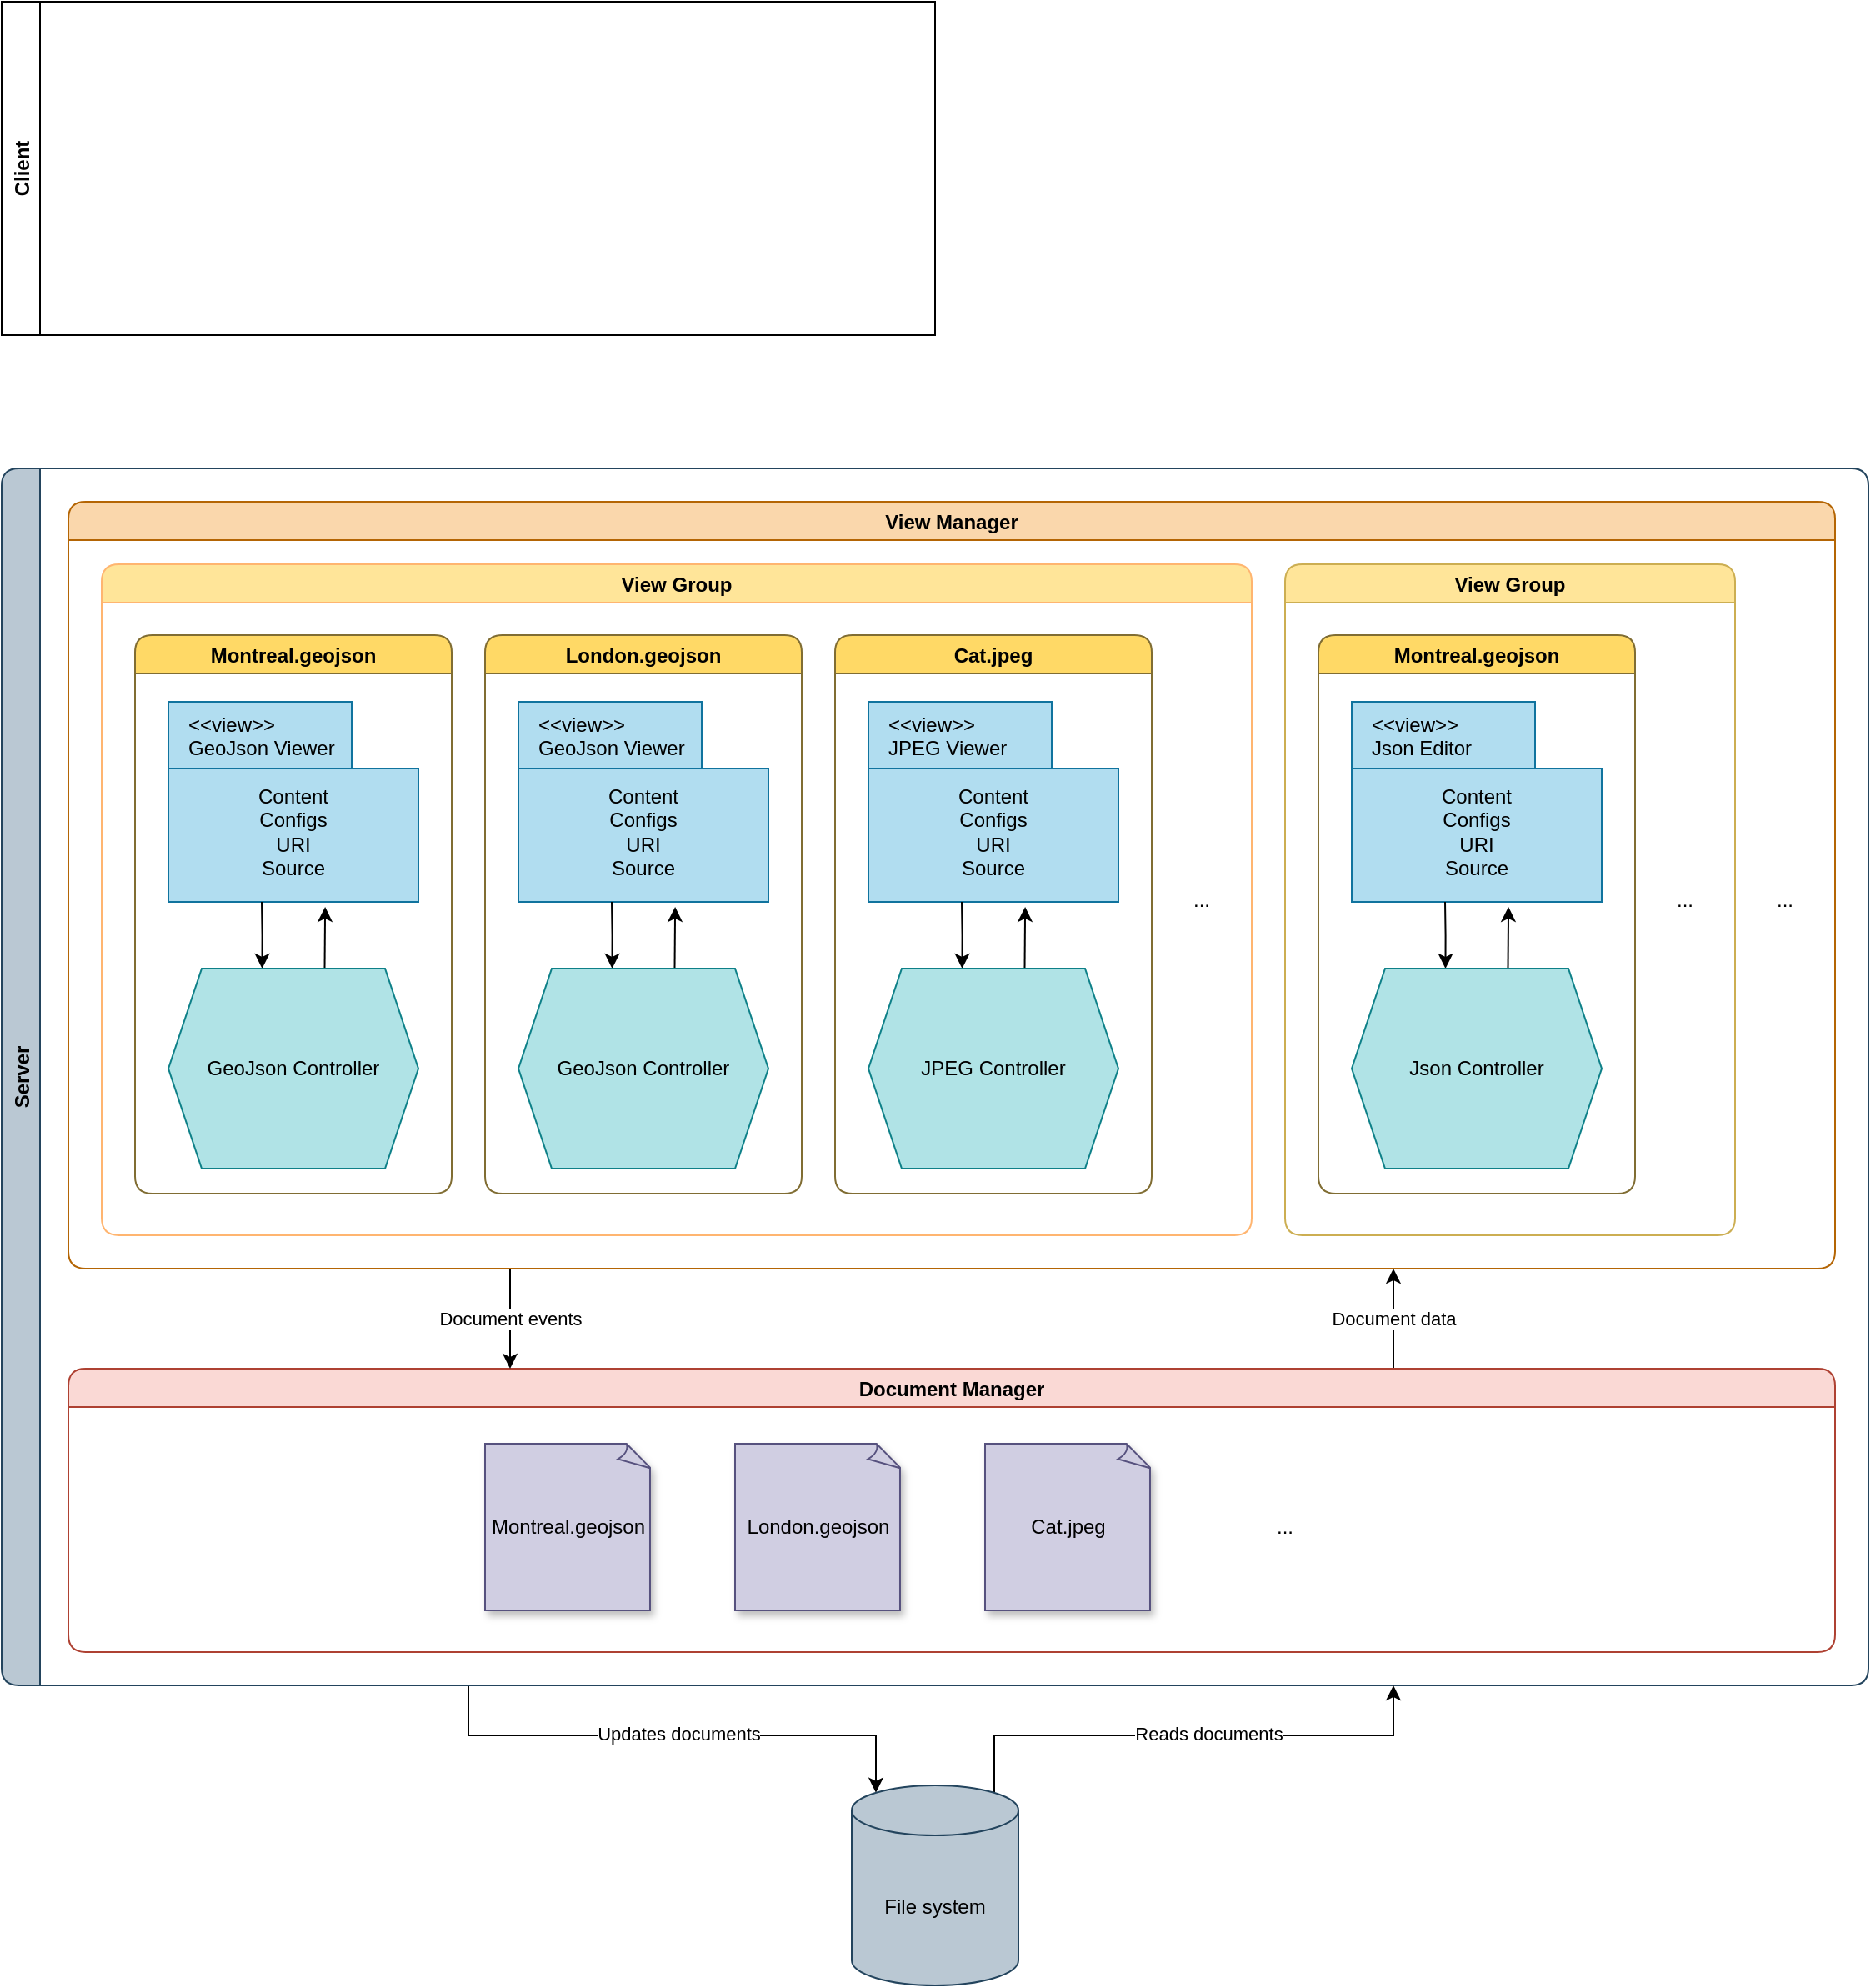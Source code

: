 <mxfile version="20.2.3" type="github">
  <diagram id="-Ug2wohR3drrXLd8aFfp" name="Page-1">
    <mxGraphModel dx="1198" dy="885" grid="1" gridSize="10" guides="1" tooltips="1" connect="1" arrows="1" fold="1" page="1" pageScale="1" pageWidth="850" pageHeight="1100" math="0" shadow="0">
      <root>
        <mxCell id="0" />
        <mxCell id="1" parent="0" />
        <mxCell id="j7DvqM1_xKKn_GZB0Q8j-1" value="Client" style="swimlane;horizontal=0;" vertex="1" parent="1">
          <mxGeometry x="320" y="230" width="560" height="200" as="geometry" />
        </mxCell>
        <mxCell id="j7DvqM1_xKKn_GZB0Q8j-68" style="edgeStyle=orthogonalEdgeStyle;rounded=0;orthogonalLoop=1;jettySize=auto;html=1;entryX=0.145;entryY=0;entryDx=0;entryDy=4.35;entryPerimeter=0;startArrow=none;startFill=0;endArrow=classic;endFill=1;" edge="1" parent="1" target="j7DvqM1_xKKn_GZB0Q8j-67">
          <mxGeometry relative="1" as="geometry">
            <mxPoint x="600" y="1240" as="sourcePoint" />
            <Array as="points">
              <mxPoint x="600" y="1270" />
              <mxPoint x="845" y="1270" />
            </Array>
          </mxGeometry>
        </mxCell>
        <mxCell id="j7DvqM1_xKKn_GZB0Q8j-72" value="Updates documents" style="edgeLabel;html=1;align=center;verticalAlign=middle;resizable=0;points=[];" vertex="1" connectable="0" parent="j7DvqM1_xKKn_GZB0Q8j-68">
          <mxGeometry x="0.011" y="1" relative="1" as="geometry">
            <mxPoint as="offset" />
          </mxGeometry>
        </mxCell>
        <mxCell id="j7DvqM1_xKKn_GZB0Q8j-2" value="Server" style="swimlane;horizontal=0;fillColor=#bac8d3;strokeColor=#23445d;rounded=1;" vertex="1" parent="1">
          <mxGeometry x="320" y="510" width="1120" height="730" as="geometry" />
        </mxCell>
        <mxCell id="j7DvqM1_xKKn_GZB0Q8j-66" style="edgeStyle=orthogonalEdgeStyle;rounded=0;orthogonalLoop=1;jettySize=auto;html=1;exitX=0.75;exitY=0;exitDx=0;exitDy=0;entryX=0.75;entryY=1;entryDx=0;entryDy=0;startArrow=none;startFill=0;endArrow=classic;endFill=1;" edge="1" parent="j7DvqM1_xKKn_GZB0Q8j-2" source="j7DvqM1_xKKn_GZB0Q8j-7" target="j7DvqM1_xKKn_GZB0Q8j-6">
          <mxGeometry relative="1" as="geometry" />
        </mxCell>
        <mxCell id="j7DvqM1_xKKn_GZB0Q8j-71" value="Document data" style="edgeLabel;html=1;align=center;verticalAlign=middle;resizable=0;points=[];" vertex="1" connectable="0" parent="j7DvqM1_xKKn_GZB0Q8j-66">
          <mxGeometry x="0.247" relative="1" as="geometry">
            <mxPoint y="7" as="offset" />
          </mxGeometry>
        </mxCell>
        <mxCell id="j7DvqM1_xKKn_GZB0Q8j-7" value="Document Manager" style="swimlane;fillColor=#fad9d5;strokeColor=#ae4132;rounded=1;" vertex="1" parent="j7DvqM1_xKKn_GZB0Q8j-2">
          <mxGeometry x="40" y="540" width="1060" height="170" as="geometry" />
        </mxCell>
        <mxCell id="j7DvqM1_xKKn_GZB0Q8j-62" value="Montreal.geojson" style="whiteSpace=wrap;html=1;shape=mxgraph.basic.document;fillColor=#d0cee2;strokeColor=#56517e;shadow=1;" vertex="1" parent="j7DvqM1_xKKn_GZB0Q8j-7">
          <mxGeometry x="250" y="45" width="100" height="100" as="geometry" />
        </mxCell>
        <mxCell id="j7DvqM1_xKKn_GZB0Q8j-63" value="London.geojson" style="whiteSpace=wrap;html=1;shape=mxgraph.basic.document;fillColor=#d0cee2;strokeColor=#56517e;shadow=1;" vertex="1" parent="j7DvqM1_xKKn_GZB0Q8j-7">
          <mxGeometry x="400" y="45" width="100" height="100" as="geometry" />
        </mxCell>
        <mxCell id="j7DvqM1_xKKn_GZB0Q8j-64" value="Cat.jpeg" style="whiteSpace=wrap;html=1;shape=mxgraph.basic.document;fillColor=#d0cee2;strokeColor=#56517e;shadow=1;" vertex="1" parent="j7DvqM1_xKKn_GZB0Q8j-7">
          <mxGeometry x="550" y="45" width="100" height="100" as="geometry" />
        </mxCell>
        <mxCell id="j7DvqM1_xKKn_GZB0Q8j-70" value="..." style="text;html=1;strokeColor=none;fillColor=none;align=center;verticalAlign=middle;whiteSpace=wrap;rounded=0;" vertex="1" parent="j7DvqM1_xKKn_GZB0Q8j-7">
          <mxGeometry x="700" y="80" width="60" height="30" as="geometry" />
        </mxCell>
        <mxCell id="j7DvqM1_xKKn_GZB0Q8j-65" value="Document events" style="edgeStyle=orthogonalEdgeStyle;rounded=0;orthogonalLoop=1;jettySize=auto;html=1;exitX=0.25;exitY=1;exitDx=0;exitDy=0;entryX=0.25;entryY=0;entryDx=0;entryDy=0;startArrow=none;startFill=0;endArrow=classic;endFill=1;" edge="1" parent="j7DvqM1_xKKn_GZB0Q8j-2" source="j7DvqM1_xKKn_GZB0Q8j-6" target="j7DvqM1_xKKn_GZB0Q8j-7">
          <mxGeometry relative="1" as="geometry" />
        </mxCell>
        <mxCell id="j7DvqM1_xKKn_GZB0Q8j-6" value="View Manager" style="swimlane;fillColor=#fad7ac;strokeColor=#b46504;rounded=1;" vertex="1" parent="j7DvqM1_xKKn_GZB0Q8j-2">
          <mxGeometry x="40" y="20" width="1060" height="460" as="geometry" />
        </mxCell>
        <mxCell id="j7DvqM1_xKKn_GZB0Q8j-11" value="View Group" style="swimlane;fillColor=#FFE599;strokeColor=#FFB570;rounded=1;shadow=0;glass=0;" vertex="1" parent="j7DvqM1_xKKn_GZB0Q8j-6">
          <mxGeometry x="20" y="37.5" width="690" height="402.5" as="geometry" />
        </mxCell>
        <mxCell id="j7DvqM1_xKKn_GZB0Q8j-13" value="Montreal.geojson" style="swimlane;fillColor=#FFD966;strokeColor=#806d33;rounded=1;" vertex="1" parent="j7DvqM1_xKKn_GZB0Q8j-11">
          <mxGeometry x="20" y="42.5" width="190" height="335" as="geometry" />
        </mxCell>
        <mxCell id="j7DvqM1_xKKn_GZB0Q8j-14" value="&amp;lt;&amp;lt;view&amp;gt;&amp;gt;&lt;br&gt;GeoJson Viewer" style="shape=folder;html=1;tabWidth=110;tabHeight=40;tabPosition=left;align=left;verticalAlign=top;spacingLeft=10;whiteSpace=wrap;fillColor=#b1ddf0;strokeColor=#10739e;" vertex="1" parent="j7DvqM1_xKKn_GZB0Q8j-13">
          <mxGeometry x="20" y="40" width="150" height="120" as="geometry" />
        </mxCell>
        <mxCell id="j7DvqM1_xKKn_GZB0Q8j-17" style="edgeStyle=orthogonalEdgeStyle;rounded=0;orthogonalLoop=1;jettySize=auto;html=1;exitX=0.625;exitY=0;exitDx=0;exitDy=0;entryX=0.627;entryY=1.025;entryDx=0;entryDy=0;entryPerimeter=0;" edge="1" parent="j7DvqM1_xKKn_GZB0Q8j-13" source="j7DvqM1_xKKn_GZB0Q8j-16" target="j7DvqM1_xKKn_GZB0Q8j-14">
          <mxGeometry relative="1" as="geometry" />
        </mxCell>
        <mxCell id="j7DvqM1_xKKn_GZB0Q8j-18" style="edgeStyle=orthogonalEdgeStyle;rounded=0;orthogonalLoop=1;jettySize=auto;html=1;exitX=0.375;exitY=0;exitDx=0;exitDy=0;endArrow=none;endFill=0;startArrow=classic;startFill=1;" edge="1" parent="j7DvqM1_xKKn_GZB0Q8j-13" source="j7DvqM1_xKKn_GZB0Q8j-16">
          <mxGeometry relative="1" as="geometry">
            <mxPoint x="76" y="160" as="targetPoint" />
          </mxGeometry>
        </mxCell>
        <mxCell id="j7DvqM1_xKKn_GZB0Q8j-16" value="GeoJson Controller" style="shape=hexagon;perimeter=hexagonPerimeter2;whiteSpace=wrap;html=1;fixedSize=1;fillColor=#b0e3e6;strokeColor=#0e8088;" vertex="1" parent="j7DvqM1_xKKn_GZB0Q8j-13">
          <mxGeometry x="20" y="200" width="150" height="120" as="geometry" />
        </mxCell>
        <mxCell id="j7DvqM1_xKKn_GZB0Q8j-25" value="Content&lt;br&gt;Configs&lt;br&gt;URI&lt;br&gt;Source" style="text;html=1;strokeColor=none;fillColor=none;align=center;verticalAlign=middle;whiteSpace=wrap;rounded=0;" vertex="1" parent="j7DvqM1_xKKn_GZB0Q8j-13">
          <mxGeometry x="30" y="85" width="130" height="65" as="geometry" />
        </mxCell>
        <mxCell id="j7DvqM1_xKKn_GZB0Q8j-26" value="London.geojson" style="swimlane;fillColor=#FFD966;strokeColor=#806d33;rounded=1;" vertex="1" parent="j7DvqM1_xKKn_GZB0Q8j-11">
          <mxGeometry x="230" y="42.5" width="190" height="335" as="geometry" />
        </mxCell>
        <mxCell id="j7DvqM1_xKKn_GZB0Q8j-27" value="&amp;lt;&amp;lt;view&amp;gt;&amp;gt;&lt;br&gt;GeoJson Viewer" style="shape=folder;html=1;tabWidth=110;tabHeight=40;tabPosition=left;align=left;verticalAlign=top;spacingLeft=10;whiteSpace=wrap;fillColor=#b1ddf0;strokeColor=#10739e;" vertex="1" parent="j7DvqM1_xKKn_GZB0Q8j-26">
          <mxGeometry x="20" y="40" width="150" height="120" as="geometry" />
        </mxCell>
        <mxCell id="j7DvqM1_xKKn_GZB0Q8j-28" style="edgeStyle=orthogonalEdgeStyle;rounded=0;orthogonalLoop=1;jettySize=auto;html=1;exitX=0.625;exitY=0;exitDx=0;exitDy=0;entryX=0.627;entryY=1.025;entryDx=0;entryDy=0;entryPerimeter=0;" edge="1" parent="j7DvqM1_xKKn_GZB0Q8j-26" source="j7DvqM1_xKKn_GZB0Q8j-30" target="j7DvqM1_xKKn_GZB0Q8j-27">
          <mxGeometry relative="1" as="geometry" />
        </mxCell>
        <mxCell id="j7DvqM1_xKKn_GZB0Q8j-29" style="edgeStyle=orthogonalEdgeStyle;rounded=0;orthogonalLoop=1;jettySize=auto;html=1;exitX=0.375;exitY=0;exitDx=0;exitDy=0;endArrow=none;endFill=0;startArrow=classic;startFill=1;" edge="1" parent="j7DvqM1_xKKn_GZB0Q8j-26" source="j7DvqM1_xKKn_GZB0Q8j-30">
          <mxGeometry relative="1" as="geometry">
            <mxPoint x="76" y="160" as="targetPoint" />
          </mxGeometry>
        </mxCell>
        <mxCell id="j7DvqM1_xKKn_GZB0Q8j-30" value="GeoJson Controller" style="shape=hexagon;perimeter=hexagonPerimeter2;whiteSpace=wrap;html=1;fixedSize=1;fillColor=#b0e3e6;strokeColor=#0e8088;" vertex="1" parent="j7DvqM1_xKKn_GZB0Q8j-26">
          <mxGeometry x="20" y="200" width="150" height="120" as="geometry" />
        </mxCell>
        <mxCell id="j7DvqM1_xKKn_GZB0Q8j-31" value="Content&lt;br&gt;Configs&lt;br&gt;URI&lt;br&gt;Source" style="text;html=1;strokeColor=none;fillColor=none;align=center;verticalAlign=middle;whiteSpace=wrap;rounded=0;" vertex="1" parent="j7DvqM1_xKKn_GZB0Q8j-26">
          <mxGeometry x="30" y="85" width="130" height="65" as="geometry" />
        </mxCell>
        <mxCell id="j7DvqM1_xKKn_GZB0Q8j-32" value="Cat.jpeg" style="swimlane;fillColor=#FFD966;strokeColor=#806d33;rounded=1;" vertex="1" parent="j7DvqM1_xKKn_GZB0Q8j-11">
          <mxGeometry x="440" y="42.5" width="190" height="335" as="geometry" />
        </mxCell>
        <mxCell id="j7DvqM1_xKKn_GZB0Q8j-33" value="&amp;lt;&amp;lt;view&amp;gt;&amp;gt;&lt;br&gt;JPEG Viewer" style="shape=folder;html=1;tabWidth=110;tabHeight=40;tabPosition=left;align=left;verticalAlign=top;spacingLeft=10;whiteSpace=wrap;fillColor=#b1ddf0;strokeColor=#10739e;" vertex="1" parent="j7DvqM1_xKKn_GZB0Q8j-32">
          <mxGeometry x="20" y="40" width="150" height="120" as="geometry" />
        </mxCell>
        <mxCell id="j7DvqM1_xKKn_GZB0Q8j-34" style="edgeStyle=orthogonalEdgeStyle;rounded=0;orthogonalLoop=1;jettySize=auto;html=1;exitX=0.625;exitY=0;exitDx=0;exitDy=0;entryX=0.627;entryY=1.025;entryDx=0;entryDy=0;entryPerimeter=0;" edge="1" parent="j7DvqM1_xKKn_GZB0Q8j-32" source="j7DvqM1_xKKn_GZB0Q8j-36" target="j7DvqM1_xKKn_GZB0Q8j-33">
          <mxGeometry relative="1" as="geometry" />
        </mxCell>
        <mxCell id="j7DvqM1_xKKn_GZB0Q8j-35" style="edgeStyle=orthogonalEdgeStyle;rounded=0;orthogonalLoop=1;jettySize=auto;html=1;exitX=0.375;exitY=0;exitDx=0;exitDy=0;endArrow=none;endFill=0;startArrow=classic;startFill=1;" edge="1" parent="j7DvqM1_xKKn_GZB0Q8j-32" source="j7DvqM1_xKKn_GZB0Q8j-36">
          <mxGeometry relative="1" as="geometry">
            <mxPoint x="76" y="160" as="targetPoint" />
          </mxGeometry>
        </mxCell>
        <mxCell id="j7DvqM1_xKKn_GZB0Q8j-36" value="JPEG Controller" style="shape=hexagon;perimeter=hexagonPerimeter2;whiteSpace=wrap;html=1;fixedSize=1;fillColor=#b0e3e6;strokeColor=#0e8088;" vertex="1" parent="j7DvqM1_xKKn_GZB0Q8j-32">
          <mxGeometry x="20" y="200" width="150" height="120" as="geometry" />
        </mxCell>
        <mxCell id="j7DvqM1_xKKn_GZB0Q8j-37" value="Content&lt;br&gt;Configs&lt;br&gt;URI&lt;br&gt;Source" style="text;html=1;strokeColor=none;fillColor=none;align=center;verticalAlign=middle;whiteSpace=wrap;rounded=0;" vertex="1" parent="j7DvqM1_xKKn_GZB0Q8j-32">
          <mxGeometry x="30" y="85" width="130" height="65" as="geometry" />
        </mxCell>
        <mxCell id="j7DvqM1_xKKn_GZB0Q8j-61" value="..." style="text;html=1;strokeColor=none;fillColor=none;align=center;verticalAlign=middle;whiteSpace=wrap;rounded=0;" vertex="1" parent="j7DvqM1_xKKn_GZB0Q8j-11">
          <mxGeometry x="630" y="186.25" width="60" height="30" as="geometry" />
        </mxCell>
        <mxCell id="j7DvqM1_xKKn_GZB0Q8j-38" value="View Group" style="swimlane;fillColor=#FFE599;strokeColor=#ccae52;rounded=1;shadow=0;glass=0;" vertex="1" parent="j7DvqM1_xKKn_GZB0Q8j-6">
          <mxGeometry x="730" y="37.5" width="270" height="402.5" as="geometry" />
        </mxCell>
        <mxCell id="j7DvqM1_xKKn_GZB0Q8j-39" value="Montreal.geojson" style="swimlane;fillColor=#FFD966;strokeColor=#806d33;rounded=1;" vertex="1" parent="j7DvqM1_xKKn_GZB0Q8j-38">
          <mxGeometry x="20" y="42.5" width="190" height="335" as="geometry" />
        </mxCell>
        <mxCell id="j7DvqM1_xKKn_GZB0Q8j-40" value="&amp;lt;&amp;lt;view&amp;gt;&amp;gt;&lt;br&gt;Json Editor" style="shape=folder;html=1;tabWidth=110;tabHeight=40;tabPosition=left;align=left;verticalAlign=top;spacingLeft=10;whiteSpace=wrap;fillColor=#b1ddf0;strokeColor=#10739e;" vertex="1" parent="j7DvqM1_xKKn_GZB0Q8j-39">
          <mxGeometry x="20" y="40" width="150" height="120" as="geometry" />
        </mxCell>
        <mxCell id="j7DvqM1_xKKn_GZB0Q8j-41" style="edgeStyle=orthogonalEdgeStyle;rounded=0;orthogonalLoop=1;jettySize=auto;html=1;exitX=0.625;exitY=0;exitDx=0;exitDy=0;entryX=0.627;entryY=1.025;entryDx=0;entryDy=0;entryPerimeter=0;" edge="1" parent="j7DvqM1_xKKn_GZB0Q8j-39" source="j7DvqM1_xKKn_GZB0Q8j-43" target="j7DvqM1_xKKn_GZB0Q8j-40">
          <mxGeometry relative="1" as="geometry" />
        </mxCell>
        <mxCell id="j7DvqM1_xKKn_GZB0Q8j-42" style="edgeStyle=orthogonalEdgeStyle;rounded=0;orthogonalLoop=1;jettySize=auto;html=1;exitX=0.375;exitY=0;exitDx=0;exitDy=0;endArrow=none;endFill=0;startArrow=classic;startFill=1;" edge="1" parent="j7DvqM1_xKKn_GZB0Q8j-39" source="j7DvqM1_xKKn_GZB0Q8j-43">
          <mxGeometry relative="1" as="geometry">
            <mxPoint x="76" y="160" as="targetPoint" />
          </mxGeometry>
        </mxCell>
        <mxCell id="j7DvqM1_xKKn_GZB0Q8j-43" value="Json Controller" style="shape=hexagon;perimeter=hexagonPerimeter2;whiteSpace=wrap;html=1;fixedSize=1;fillColor=#b0e3e6;strokeColor=#0e8088;" vertex="1" parent="j7DvqM1_xKKn_GZB0Q8j-39">
          <mxGeometry x="20" y="200" width="150" height="120" as="geometry" />
        </mxCell>
        <mxCell id="j7DvqM1_xKKn_GZB0Q8j-44" value="Content&lt;br&gt;Configs&lt;br&gt;URI&lt;br&gt;Source" style="text;html=1;strokeColor=none;fillColor=none;align=center;verticalAlign=middle;whiteSpace=wrap;rounded=0;" vertex="1" parent="j7DvqM1_xKKn_GZB0Q8j-39">
          <mxGeometry x="30" y="85" width="130" height="65" as="geometry" />
        </mxCell>
        <mxCell id="j7DvqM1_xKKn_GZB0Q8j-57" value="..." style="text;html=1;strokeColor=none;fillColor=none;align=center;verticalAlign=middle;whiteSpace=wrap;rounded=0;" vertex="1" parent="j7DvqM1_xKKn_GZB0Q8j-38">
          <mxGeometry x="210" y="186.25" width="60" height="30" as="geometry" />
        </mxCell>
        <mxCell id="j7DvqM1_xKKn_GZB0Q8j-58" value="..." style="text;html=1;strokeColor=none;fillColor=none;align=center;verticalAlign=middle;whiteSpace=wrap;rounded=0;" vertex="1" parent="j7DvqM1_xKKn_GZB0Q8j-6">
          <mxGeometry x="1000" y="223.75" width="60" height="30" as="geometry" />
        </mxCell>
        <mxCell id="j7DvqM1_xKKn_GZB0Q8j-69" style="edgeStyle=orthogonalEdgeStyle;rounded=0;orthogonalLoop=1;jettySize=auto;html=1;exitX=0.855;exitY=0;exitDx=0;exitDy=4.35;exitPerimeter=0;startArrow=none;startFill=0;endArrow=classic;endFill=1;" edge="1" parent="1" source="j7DvqM1_xKKn_GZB0Q8j-67">
          <mxGeometry relative="1" as="geometry">
            <mxPoint x="1155" y="1240" as="targetPoint" />
            <Array as="points">
              <mxPoint x="916" y="1270" />
              <mxPoint x="1155" y="1270" />
            </Array>
          </mxGeometry>
        </mxCell>
        <mxCell id="j7DvqM1_xKKn_GZB0Q8j-73" value="Reads documents" style="edgeLabel;html=1;align=center;verticalAlign=middle;resizable=0;points=[];" vertex="1" connectable="0" parent="j7DvqM1_xKKn_GZB0Q8j-69">
          <mxGeometry x="0.07" y="1" relative="1" as="geometry">
            <mxPoint as="offset" />
          </mxGeometry>
        </mxCell>
        <mxCell id="j7DvqM1_xKKn_GZB0Q8j-67" value="File system" style="shape=cylinder3;whiteSpace=wrap;html=1;boundedLbl=1;backgroundOutline=1;size=15;fillColor=#bac8d3;strokeColor=#23445d;gradientColor=none;" vertex="1" parent="1">
          <mxGeometry x="830" y="1300" width="100" height="120" as="geometry" />
        </mxCell>
      </root>
    </mxGraphModel>
  </diagram>
</mxfile>
